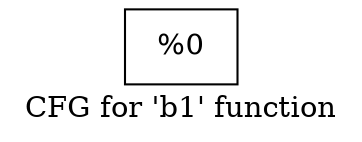 digraph "CFG for 'b1' function" {
	label="CFG for 'b1' function";

	Node0xc61ba0 [shape=record,label="{%0}"];
}
